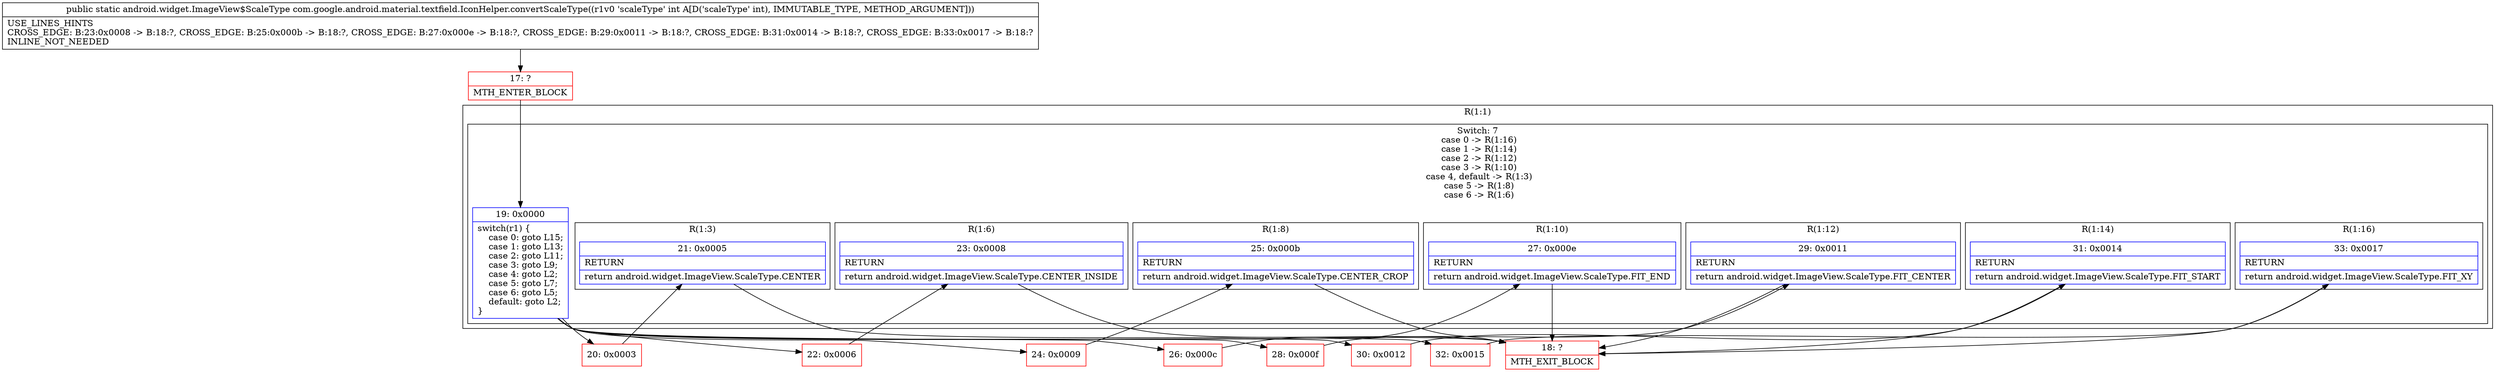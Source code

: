 digraph "CFG forcom.google.android.material.textfield.IconHelper.convertScaleType(I)Landroid\/widget\/ImageView$ScaleType;" {
subgraph cluster_Region_425287003 {
label = "R(1:1)";
node [shape=record,color=blue];
subgraph cluster_SwitchRegion_1992006667 {
label = "Switch: 7
 case 0 -> R(1:16)
 case 1 -> R(1:14)
 case 2 -> R(1:12)
 case 3 -> R(1:10)
 case 4, default -> R(1:3)
 case 5 -> R(1:8)
 case 6 -> R(1:6)";
node [shape=record,color=blue];
Node_19 [shape=record,label="{19\:\ 0x0000|switch(r1) \{\l    case 0: goto L15;\l    case 1: goto L13;\l    case 2: goto L11;\l    case 3: goto L9;\l    case 4: goto L2;\l    case 5: goto L7;\l    case 6: goto L5;\l    default: goto L2;\l\}\l}"];
subgraph cluster_Region_49435191 {
label = "R(1:16)";
node [shape=record,color=blue];
Node_33 [shape=record,label="{33\:\ 0x0017|RETURN\l|return android.widget.ImageView.ScaleType.FIT_XY\l}"];
}
subgraph cluster_Region_1728206243 {
label = "R(1:14)";
node [shape=record,color=blue];
Node_31 [shape=record,label="{31\:\ 0x0014|RETURN\l|return android.widget.ImageView.ScaleType.FIT_START\l}"];
}
subgraph cluster_Region_887259037 {
label = "R(1:12)";
node [shape=record,color=blue];
Node_29 [shape=record,label="{29\:\ 0x0011|RETURN\l|return android.widget.ImageView.ScaleType.FIT_CENTER\l}"];
}
subgraph cluster_Region_504624846 {
label = "R(1:10)";
node [shape=record,color=blue];
Node_27 [shape=record,label="{27\:\ 0x000e|RETURN\l|return android.widget.ImageView.ScaleType.FIT_END\l}"];
}
subgraph cluster_Region_241204433 {
label = "R(1:3)";
node [shape=record,color=blue];
Node_21 [shape=record,label="{21\:\ 0x0005|RETURN\l|return android.widget.ImageView.ScaleType.CENTER\l}"];
}
subgraph cluster_Region_2067439603 {
label = "R(1:8)";
node [shape=record,color=blue];
Node_25 [shape=record,label="{25\:\ 0x000b|RETURN\l|return android.widget.ImageView.ScaleType.CENTER_CROP\l}"];
}
subgraph cluster_Region_1552091550 {
label = "R(1:6)";
node [shape=record,color=blue];
Node_23 [shape=record,label="{23\:\ 0x0008|RETURN\l|return android.widget.ImageView.ScaleType.CENTER_INSIDE\l}"];
}
}
}
Node_17 [shape=record,color=red,label="{17\:\ ?|MTH_ENTER_BLOCK\l}"];
Node_20 [shape=record,color=red,label="{20\:\ 0x0003}"];
Node_18 [shape=record,color=red,label="{18\:\ ?|MTH_EXIT_BLOCK\l}"];
Node_22 [shape=record,color=red,label="{22\:\ 0x0006}"];
Node_24 [shape=record,color=red,label="{24\:\ 0x0009}"];
Node_26 [shape=record,color=red,label="{26\:\ 0x000c}"];
Node_28 [shape=record,color=red,label="{28\:\ 0x000f}"];
Node_30 [shape=record,color=red,label="{30\:\ 0x0012}"];
Node_32 [shape=record,color=red,label="{32\:\ 0x0015}"];
MethodNode[shape=record,label="{public static android.widget.ImageView$ScaleType com.google.android.material.textfield.IconHelper.convertScaleType((r1v0 'scaleType' int A[D('scaleType' int), IMMUTABLE_TYPE, METHOD_ARGUMENT]))  | USE_LINES_HINTS\lCROSS_EDGE: B:23:0x0008 \-\> B:18:?, CROSS_EDGE: B:25:0x000b \-\> B:18:?, CROSS_EDGE: B:27:0x000e \-\> B:18:?, CROSS_EDGE: B:29:0x0011 \-\> B:18:?, CROSS_EDGE: B:31:0x0014 \-\> B:18:?, CROSS_EDGE: B:33:0x0017 \-\> B:18:?\lINLINE_NOT_NEEDED\l}"];
MethodNode -> Node_17;Node_19 -> Node_20;
Node_19 -> Node_22;
Node_19 -> Node_24;
Node_19 -> Node_26;
Node_19 -> Node_28;
Node_19 -> Node_30;
Node_19 -> Node_32;
Node_33 -> Node_18;
Node_31 -> Node_18;
Node_29 -> Node_18;
Node_27 -> Node_18;
Node_21 -> Node_18;
Node_25 -> Node_18;
Node_23 -> Node_18;
Node_17 -> Node_19;
Node_20 -> Node_21;
Node_22 -> Node_23;
Node_24 -> Node_25;
Node_26 -> Node_27;
Node_28 -> Node_29;
Node_30 -> Node_31;
Node_32 -> Node_33;
}


